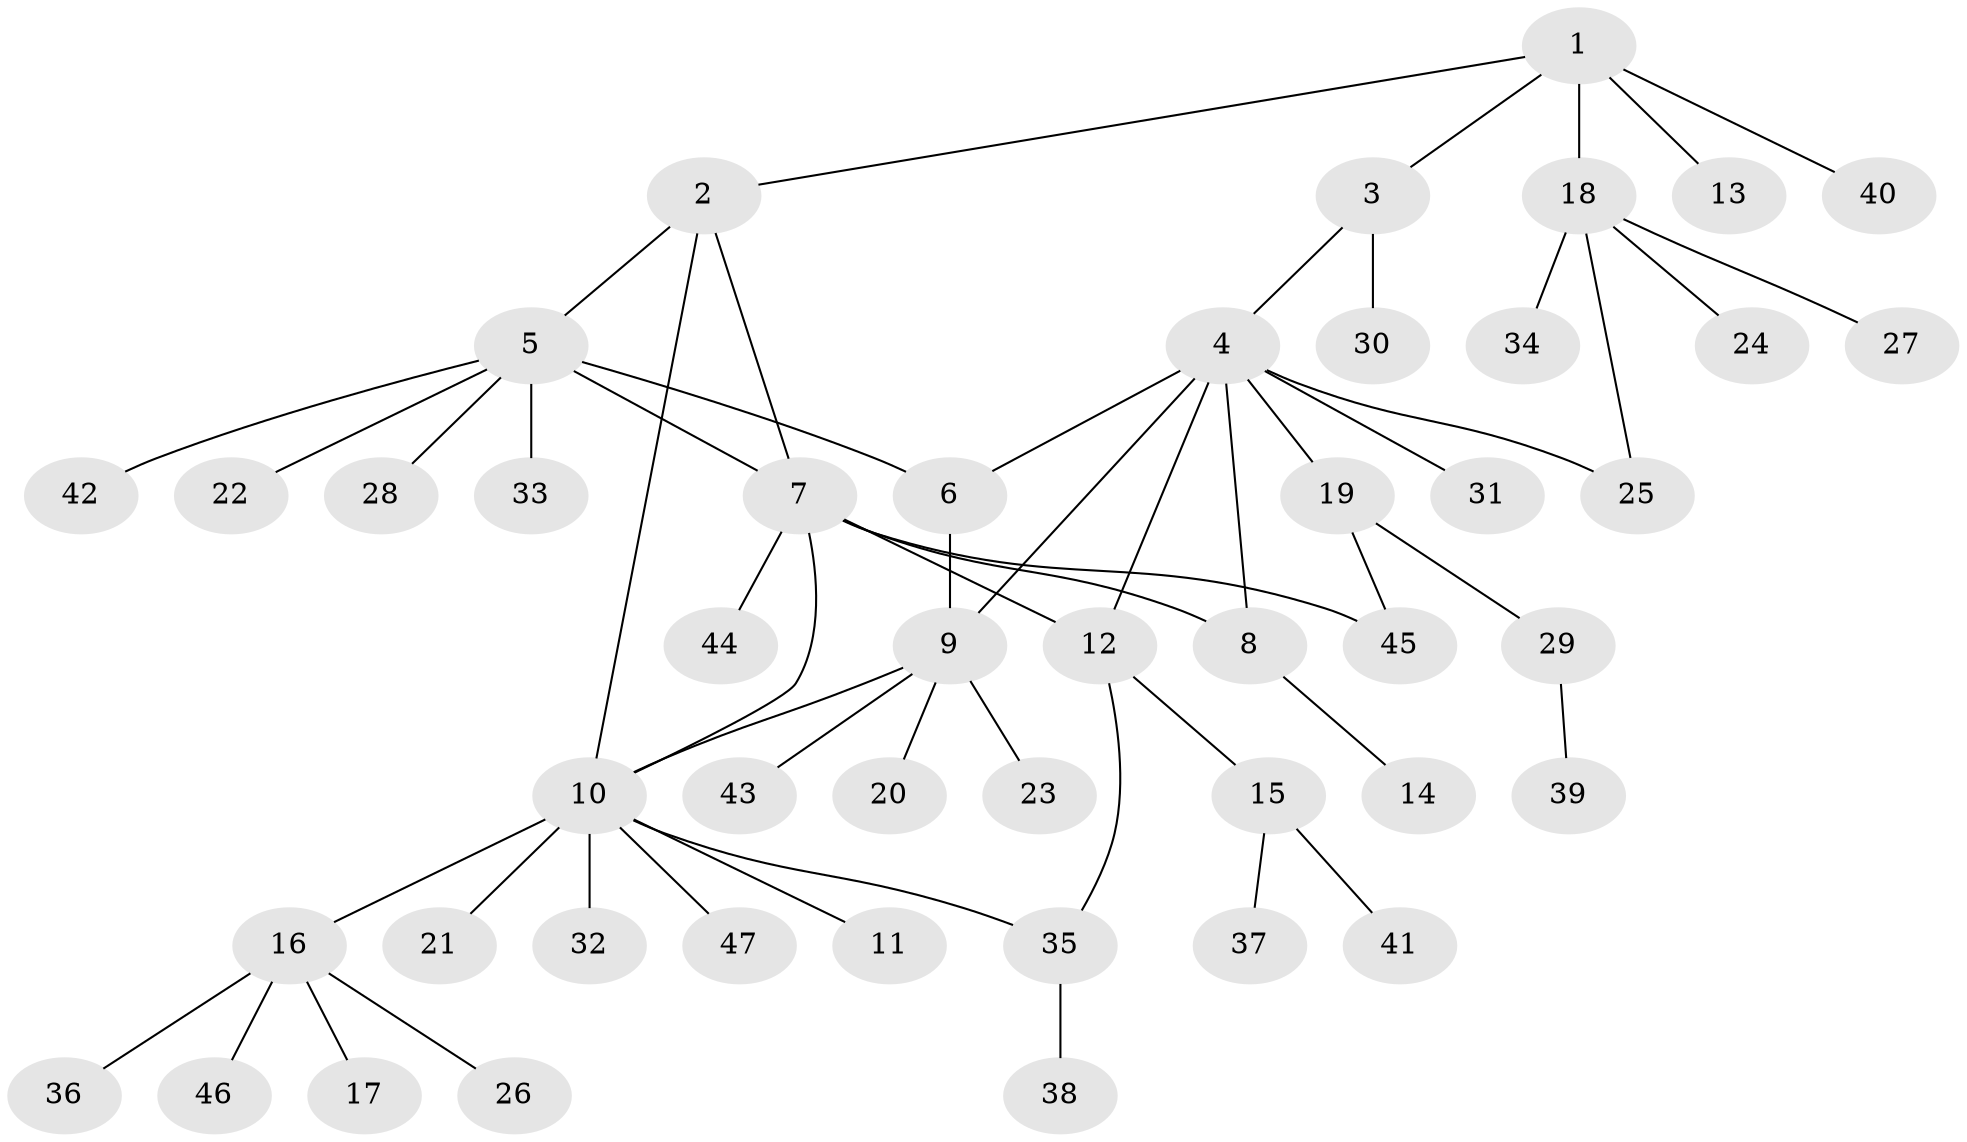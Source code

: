 // coarse degree distribution, {4: 0.08823529411764706, 8: 0.058823529411764705, 2: 0.08823529411764706, 9: 0.029411764705882353, 3: 0.058823529411764705, 5: 0.08823529411764706, 1: 0.5882352941176471}
// Generated by graph-tools (version 1.1) at 2025/42/03/06/25 10:42:06]
// undirected, 47 vertices, 56 edges
graph export_dot {
graph [start="1"]
  node [color=gray90,style=filled];
  1;
  2;
  3;
  4;
  5;
  6;
  7;
  8;
  9;
  10;
  11;
  12;
  13;
  14;
  15;
  16;
  17;
  18;
  19;
  20;
  21;
  22;
  23;
  24;
  25;
  26;
  27;
  28;
  29;
  30;
  31;
  32;
  33;
  34;
  35;
  36;
  37;
  38;
  39;
  40;
  41;
  42;
  43;
  44;
  45;
  46;
  47;
  1 -- 2;
  1 -- 3;
  1 -- 13;
  1 -- 18;
  1 -- 40;
  2 -- 5;
  2 -- 7;
  2 -- 10;
  3 -- 4;
  3 -- 30;
  4 -- 6;
  4 -- 8;
  4 -- 9;
  4 -- 12;
  4 -- 19;
  4 -- 25;
  4 -- 31;
  5 -- 6;
  5 -- 7;
  5 -- 22;
  5 -- 28;
  5 -- 33;
  5 -- 42;
  6 -- 9;
  7 -- 8;
  7 -- 10;
  7 -- 12;
  7 -- 44;
  7 -- 45;
  8 -- 14;
  9 -- 10;
  9 -- 20;
  9 -- 23;
  9 -- 43;
  10 -- 11;
  10 -- 16;
  10 -- 21;
  10 -- 32;
  10 -- 35;
  10 -- 47;
  12 -- 15;
  12 -- 35;
  15 -- 37;
  15 -- 41;
  16 -- 17;
  16 -- 26;
  16 -- 36;
  16 -- 46;
  18 -- 24;
  18 -- 25;
  18 -- 27;
  18 -- 34;
  19 -- 29;
  19 -- 45;
  29 -- 39;
  35 -- 38;
}
